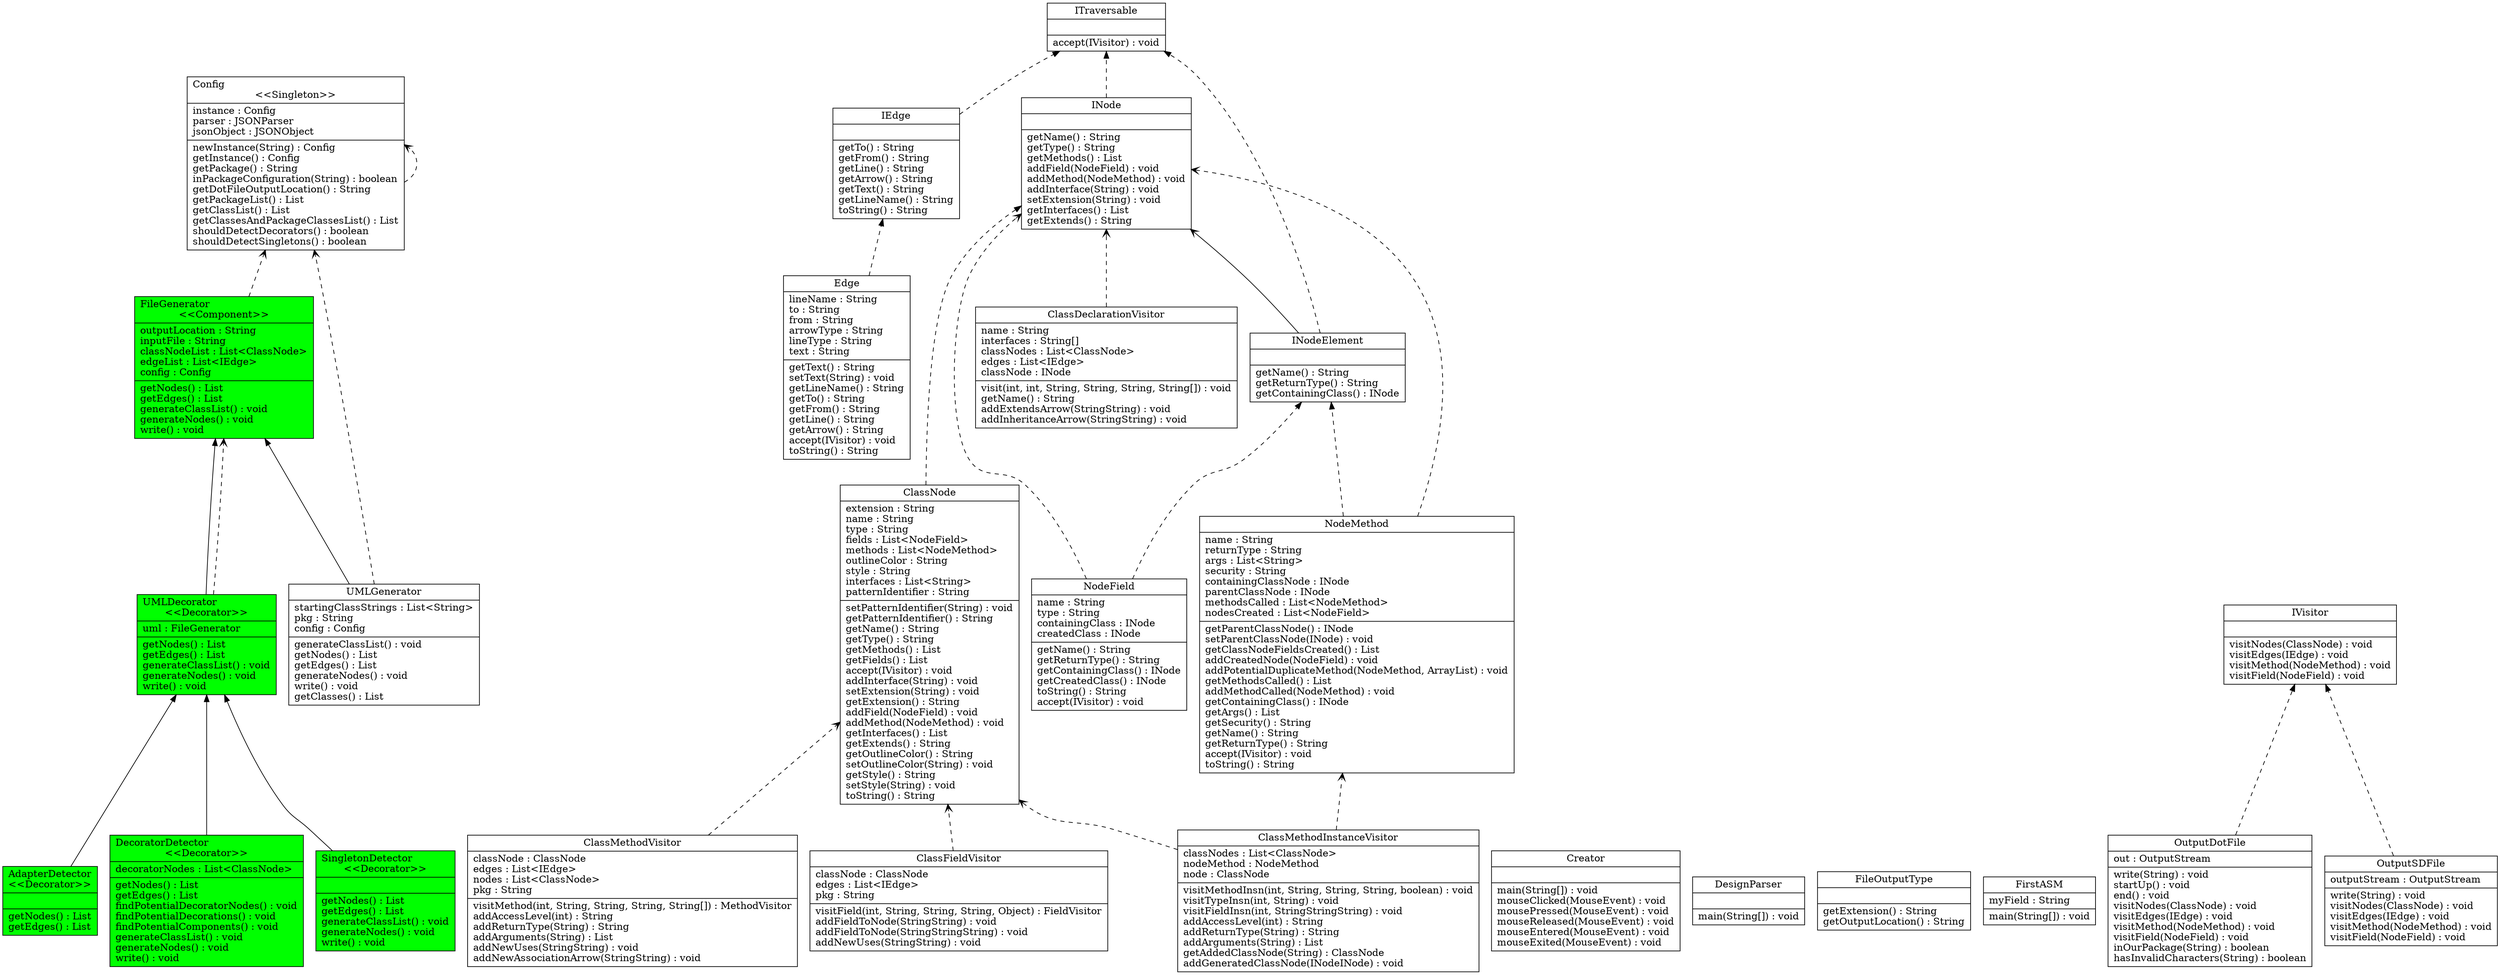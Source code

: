digraph G {

fontname = "Bitstream Vera Sans"
fontsize = 8
rankdir=BT

node [shape = "record" color = "#000000" fillcolor = "#00ff00" style="filled"]
ClassTAdapterDetector [label = "{AdapterDetector\l\<\<Decorator\>\>||getNodes() : List\lgetEdges() : List\l}"]
node [shape = "record" color = "#000000" fillcolor = "#000000" style=""]
ClassTClassDeclarationVisitor [label = "{ClassDeclarationVisitor|name : String\linterfaces : String[]\lclassNodes : List\<ClassNode\>\ledges : List\<IEdge\>\lclassNode : INode\l|visit(int, int, String, String, String, String[]) : void\lgetName() : String\laddExtendsArrow(StringString) : void\laddInheritanceArrow(StringString) : void\l}"]
node [shape = "record" color = "#000000" fillcolor = "#000000" style=""]
ClassTClassFieldVisitor [label = "{ClassFieldVisitor|classNode : ClassNode\ledges : List\<IEdge\>\lpkg : String\l|visitField(int, String, String, String, Object) : FieldVisitor\laddFieldToNode(StringString) : void\laddFieldToNode(StringStringString) : void\laddNewUses(StringString) : void\l}"]
node [shape = "record" color = "#000000" fillcolor = "#000000" style=""]
ClassTClassMethodInstanceVisitor [label = "{ClassMethodInstanceVisitor|classNodes : List\<ClassNode\>\lnodeMethod : NodeMethod\lnode : ClassNode\l|visitMethodInsn(int, String, String, String, boolean) : void\lvisitTypeInsn(int, String) : void\lvisitFieldInsn(int, StringStringString) : void\laddAccessLevel(int) : String\laddReturnType(String) : String\laddArguments(String) : List\lgetAddedClassNode(String) : ClassNode\laddGeneratedClassNode(INodeINode) : void\l}"]
node [shape = "record" color = "#000000" fillcolor = "#000000" style=""]
ClassTClassMethodVisitor [label = "{ClassMethodVisitor|classNode : ClassNode\ledges : List\<IEdge\>\lnodes : List\<ClassNode\>\lpkg : String\l|visitMethod(int, String, String, String, String[]) : MethodVisitor\laddAccessLevel(int) : String\laddReturnType(String) : String\laddArguments(String) : List\laddNewUses(StringString) : void\laddNewAssociationArrow(StringString) : void\l}"]
node [shape = "record" color = "#000000" fillcolor = "#000000" style=""]
ClassTClassNode [label = "{ClassNode|extension : String\lname : String\ltype : String\lfields : List\<NodeField\>\lmethods : List\<NodeMethod\>\loutlineColor : String\lstyle : String\linterfaces : List\<String\>\lpatternIdentifier : String\l|setPatternIdentifier(String) : void\lgetPatternIdentifier() : String\lgetName() : String\lgetType() : String\lgetMethods() : List\lgetFields() : List\laccept(IVisitor) : void\laddInterface(String) : void\lsetExtension(String) : void\lgetExtension() : String\laddField(NodeField) : void\laddMethod(NodeMethod) : void\lgetInterfaces() : List\lgetExtends() : String\lgetOutlineColor() : String\lsetOutlineColor(String) : void\lgetStyle() : String\lsetStyle(String) : void\ltoString() : String\l}"]
node [shape = "record" color = "#000000" fillcolor = "#000077" style=""]
ClassTConfig [label = "{Config\l\<\<Singleton\>\>|instance : Config\lparser : JSONParser\ljsonObject : JSONObject\l|newInstance(String) : Config\lgetInstance() : Config\lgetPackage() : String\linPackageConfiguration(String) : boolean\lgetDotFileOutputLocation() : String\lgetPackageList() : List\lgetClassList() : List\lgetClassesAndPackageClassesList() : List\lshouldDetectDecorators() : boolean\lshouldDetectSingletons() : boolean\l}"]
node [shape = "record" color = "#000000" fillcolor = "#000000" style=""]
ClassTCreator [label = "{Creator||main(String[]) : void\lmouseClicked(MouseEvent) : void\lmousePressed(MouseEvent) : void\lmouseReleased(MouseEvent) : void\lmouseEntered(MouseEvent) : void\lmouseExited(MouseEvent) : void\l}"]
node [shape = "record" color = "#000000" fillcolor = "#00ff00" style="filled"]
ClassTDecoratorDetector [label = "{DecoratorDetector\l\<\<Decorator\>\>|decoratorNodes : List\<ClassNode\>\l|getNodes() : List\lgetEdges() : List\lfindPotentialDecoratorNodes() : void\lfindPotentialDecorations() : void\lfindPotentialComponents() : void\lgenerateClassList() : void\lgenerateNodes() : void\lwrite() : void\l}"]
node [shape = "record" color = "#000000" fillcolor = "#000000" style=""]
ClassTDesignParser [label = "{DesignParser||main(String[]) : void\l}"]
node [shape = "record" color = "#000000" fillcolor = "#000000" style=""]
ClassTEdge [label = "{Edge|lineName : String\lto : String\lfrom : String\larrowType : String\llineType : String\ltext : String\l|getText() : String\lsetText(String) : void\lgetLineName() : String\lgetTo() : String\lgetFrom() : String\lgetLine() : String\lgetArrow() : String\laccept(IVisitor) : void\ltoString() : String\l}"]
node [shape = "record" color = "#000000" fillcolor = "#00ff00" style="filled"]
ClassTFileGenerator [label = "{FileGenerator\l\<\<Component\>\>|outputLocation : String\linputFile : String\lclassNodeList : List\<ClassNode\>\ledgeList : List\<IEdge\>\lconfig : Config\l|getNodes() : List\lgetEdges() : List\lgenerateClassList() : void\lgenerateNodes() : void\lwrite() : void\l}"]
node [shape = "record" color = "#000000" fillcolor = "#000000" style=""]
ClassTFileOutputType [label = "{FileOutputType||getExtension() : String\lgetOutputLocation() : String\l}"]
node [shape = "record" color = "#000000" fillcolor = "#000000" style=""]
ClassTFirstASM [label = "{FirstASM|myField : String\l|main(String[]) : void\l}"]
node [shape = "record" color = "#000000" fillcolor = "#000000" style=""]
ClassTIEdge [label = "{IEdge||getTo() : String\lgetFrom() : String\lgetLine() : String\lgetArrow() : String\lgetText() : String\lgetLineName() : String\ltoString() : String\l}"]
node [shape = "record" color = "#000000" fillcolor = "#000000" style=""]
ClassTINode [label = "{INode||getName() : String\lgetType() : String\lgetMethods() : List\laddField(NodeField) : void\laddMethod(NodeMethod) : void\laddInterface(String) : void\lsetExtension(String) : void\lgetInterfaces() : List\lgetExtends() : String\l}"]
node [shape = "record" color = "#000000" fillcolor = "#000000" style=""]
ClassTINodeElement [label = "{INodeElement||getName() : String\lgetReturnType() : String\lgetContainingClass() : INode\l}"]
node [shape = "record" color = "#000000" fillcolor = "#000000" style=""]
ClassTITraversable [label = "{ITraversable||accept(IVisitor) : void\l}"]
node [shape = "record" color = "#000000" fillcolor = "#000000" style=""]
ClassTIVisitor [label = "{IVisitor||visitNodes(ClassNode) : void\lvisitEdges(IEdge) : void\lvisitMethod(NodeMethod) : void\lvisitField(NodeField) : void\l}"]
node [shape = "record" color = "#000000" fillcolor = "#000000" style=""]
ClassTNodeField [label = "{NodeField|name : String\ltype : String\lcontainingClass : INode\lcreatedClass : INode\l|getName() : String\lgetReturnType() : String\lgetContainingClass() : INode\lgetCreatedClass() : INode\ltoString() : String\laccept(IVisitor) : void\l}"]
node [shape = "record" color = "#000000" fillcolor = "#000000" style=""]
ClassTNodeMethod [label = "{NodeMethod|name : String\lreturnType : String\largs : List\<String\>\lsecurity : String\lcontainingClassNode : INode\lparentClassNode : INode\lmethodsCalled : List\<NodeMethod\>\lnodesCreated : List\<NodeField\>\l|getParentClassNode() : INode\lsetParentClassNode(INode) : void\lgetClassNodeFieldsCreated() : List\laddCreatedNode(NodeField) : void\laddPotentialDuplicateMethod(NodeMethod, ArrayList) : void\lgetMethodsCalled() : List\laddMethodCalled(NodeMethod) : void\lgetContainingClass() : INode\lgetArgs() : List\lgetSecurity() : String\lgetName() : String\lgetReturnType() : String\laccept(IVisitor) : void\ltoString() : String\l}"]
node [shape = "record" color = "#000000" fillcolor = "#000000" style=""]
ClassTOutputDotFile [label = "{OutputDotFile|out : OutputStream\l|write(String) : void\lstartUp() : void\lend() : void\lvisitNodes(ClassNode) : void\lvisitEdges(IEdge) : void\lvisitMethod(NodeMethod) : void\lvisitField(NodeField) : void\linOurPackage(String) : boolean\lhasInvalidCharacters(String) : boolean\l}"]
node [shape = "record" color = "#000000" fillcolor = "#000000" style=""]
ClassTOutputSDFile [label = "{OutputSDFile|outputStream : OutputStream\l|write(String) : void\lvisitNodes(ClassNode) : void\lvisitEdges(IEdge) : void\lvisitMethod(NodeMethod) : void\lvisitField(NodeField) : void\l}"]
node [shape = "record" color = "#000000" fillcolor = "#00ff00" style="filled"]
ClassTSingletonDetector [label = "{SingletonDetector\l\<\<Decorator\>\>||getNodes() : List\lgetEdges() : List\lgenerateClassList() : void\lgenerateNodes() : void\lwrite() : void\l}"]
node [shape = "record" color = "#000000" fillcolor = "#00ff00" style="filled"]
ClassTUMLDecorator [label = "{UMLDecorator\l\<\<Decorator\>\>|uml : FileGenerator\l|getNodes() : List\lgetEdges() : List\lgenerateClassList() : void\lgenerateNodes() : void\lwrite() : void\l}"]
node [shape = "record" color = "#000000" fillcolor = "#000000" style=""]
ClassTUMLGenerator [label = "{UMLGenerator|startingClassStrings : List\<String\>\lpkg : String\lconfig : Config\l|generateClassList() : void\lgetNodes() : List\lgetEdges() : List\lgenerateNodes() : void\lwrite() : void\lgetClasses() : List\l}"]
edge [arrowhead = "normal" style = "solid" ]
ClassTAdapterDetector -> ClassTUMLDecorator
edge [arrowhead = "vee" style = "dashed" ]
ClassTClassDeclarationVisitor -> ClassTINode
edge [arrowhead = "vee" style = "dashed" ]
ClassTClassFieldVisitor -> ClassTClassNode
edge [arrowhead = "vee" style = "dashed" ]
ClassTClassMethodInstanceVisitor -> ClassTNodeMethod
edge [arrowhead = "vee" style = "dashed" ]
ClassTClassMethodInstanceVisitor -> ClassTClassNode
edge [arrowhead = "vee" style = "dashed" ]
ClassTClassMethodVisitor -> ClassTClassNode
edge [arrowhead = "normal" style = "dashed" ]
ClassTClassNode -> ClassTINode
edge [arrowhead = "vee" style = "dashed" ]
ClassTConfig -> ClassTConfig
edge [arrowhead = "normal" style = "solid" ]
ClassTDecoratorDetector -> ClassTUMLDecorator
edge [arrowhead = "normal" style = "dashed" ]
ClassTEdge -> ClassTIEdge
edge [arrowhead = "vee" style = "dashed" ]
ClassTFileGenerator -> ClassTConfig
edge [arrowhead = "normal" style = "dashed" ]
ClassTIEdge -> ClassTITraversable
edge [arrowhead = "normal" style = "dashed" ]
ClassTINode -> ClassTITraversable
edge [arrowhead = "normal" style = "dashed" ]
ClassTINodeElement -> ClassTITraversable
edge [arrowhead = "vee" style = "solid" ]
ClassTINodeElement -> ClassTINode
edge [arrowhead = "normal" style = "dashed" ]
ClassTNodeField -> ClassTINodeElement
edge [arrowhead = "vee" style = "dashed" ]
ClassTNodeField -> ClassTINode
edge [arrowhead = "normal" style = "dashed" ]
ClassTNodeMethod -> ClassTINodeElement
edge [arrowhead = "vee" style = "dashed" ]
ClassTNodeMethod -> ClassTINode
edge [arrowhead = "normal" style = "dashed" ]
ClassTOutputDotFile -> ClassTIVisitor
edge [arrowhead = "normal" style = "dashed" ]
ClassTOutputSDFile -> ClassTIVisitor
edge [arrowhead = "normal" style = "solid" ]
ClassTSingletonDetector -> ClassTUMLDecorator
edge [arrowhead = "normal" style = "solid" ]
ClassTUMLDecorator -> ClassTFileGenerator
edge [arrowhead = "vee" style = "dashed" ]
ClassTUMLDecorator -> ClassTFileGenerator
edge [arrowhead = "normal" style = "solid" ]
ClassTUMLGenerator -> ClassTFileGenerator
edge [arrowhead = "vee" style = "dashed" ]
ClassTUMLGenerator -> ClassTConfig
}
